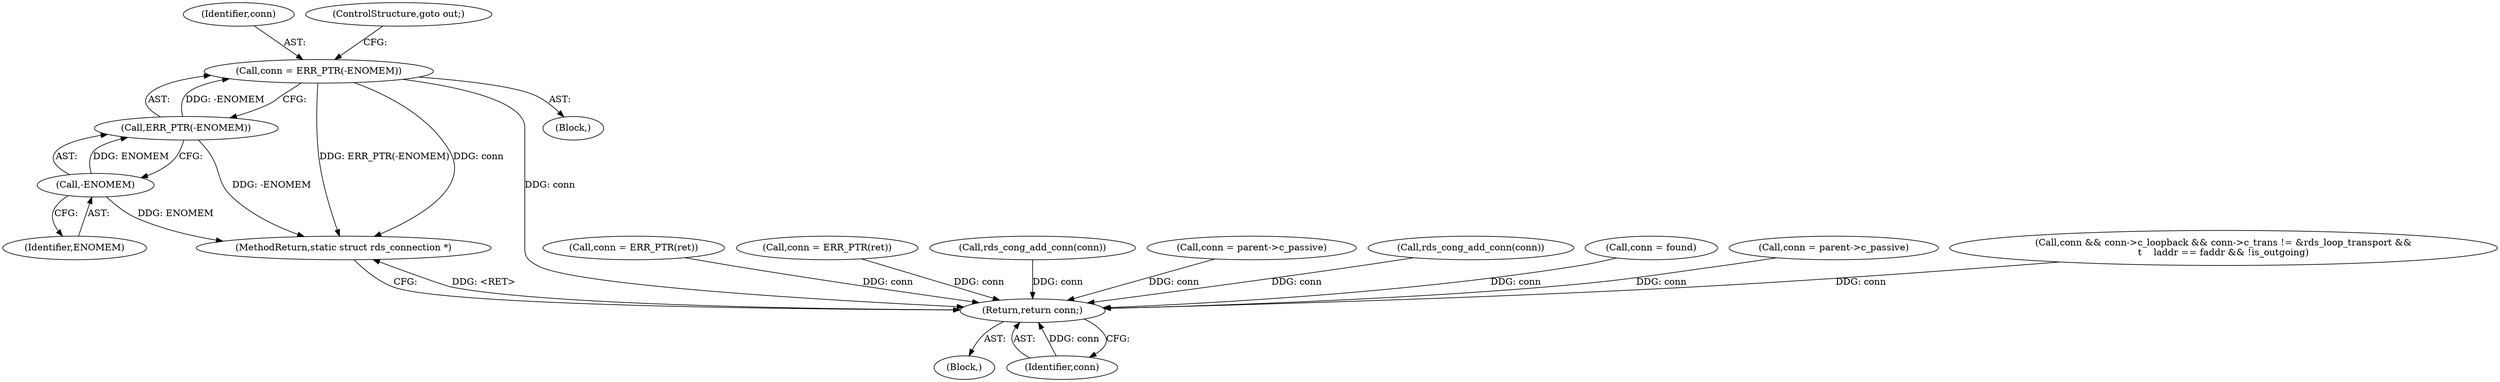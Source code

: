digraph "0_linux_8c7188b23474cca017b3ef354c4a58456f68303a@pointer" {
"1000179" [label="(Call,conn = ERR_PTR(-ENOMEM))"];
"1000181" [label="(Call,ERR_PTR(-ENOMEM))"];
"1000182" [label="(Call,-ENOMEM)"];
"1000443" [label="(Return,return conn;)"];
"1000238" [label="(Call,conn = ERR_PTR(ret))"];
"1000113" [label="(Block,)"];
"1000285" [label="(Call,conn = ERR_PTR(ret))"];
"1000178" [label="(Block,)"];
"1000180" [label="(Identifier,conn)"];
"1000434" [label="(Call,rds_cong_add_conn(conn))"];
"1000386" [label="(Call,conn = parent->c_passive)"];
"1000179" [label="(Call,conn = ERR_PTR(-ENOMEM))"];
"1000398" [label="(Call,rds_cong_add_conn(conn))"];
"1000183" [label="(Identifier,ENOMEM)"];
"1000181" [label="(Call,ERR_PTR(-ENOMEM))"];
"1000423" [label="(Call,conn = found)"];
"1000443" [label="(Return,return conn;)"];
"1000445" [label="(MethodReturn,static struct rds_connection *)"];
"1000444" [label="(Identifier,conn)"];
"1000184" [label="(ControlStructure,goto out;)"];
"1000161" [label="(Call,conn = parent->c_passive)"];
"1000182" [label="(Call,-ENOMEM)"];
"1000138" [label="(Call,conn && conn->c_loopback && conn->c_trans != &rds_loop_transport &&\n\t    laddr == faddr && !is_outgoing)"];
"1000179" -> "1000178"  [label="AST: "];
"1000179" -> "1000181"  [label="CFG: "];
"1000180" -> "1000179"  [label="AST: "];
"1000181" -> "1000179"  [label="AST: "];
"1000184" -> "1000179"  [label="CFG: "];
"1000179" -> "1000445"  [label="DDG: ERR_PTR(-ENOMEM)"];
"1000179" -> "1000445"  [label="DDG: conn"];
"1000181" -> "1000179"  [label="DDG: -ENOMEM"];
"1000179" -> "1000443"  [label="DDG: conn"];
"1000181" -> "1000182"  [label="CFG: "];
"1000182" -> "1000181"  [label="AST: "];
"1000181" -> "1000445"  [label="DDG: -ENOMEM"];
"1000182" -> "1000181"  [label="DDG: ENOMEM"];
"1000182" -> "1000183"  [label="CFG: "];
"1000183" -> "1000182"  [label="AST: "];
"1000182" -> "1000445"  [label="DDG: ENOMEM"];
"1000443" -> "1000113"  [label="AST: "];
"1000443" -> "1000444"  [label="CFG: "];
"1000444" -> "1000443"  [label="AST: "];
"1000445" -> "1000443"  [label="CFG: "];
"1000443" -> "1000445"  [label="DDG: <RET>"];
"1000444" -> "1000443"  [label="DDG: conn"];
"1000285" -> "1000443"  [label="DDG: conn"];
"1000238" -> "1000443"  [label="DDG: conn"];
"1000138" -> "1000443"  [label="DDG: conn"];
"1000434" -> "1000443"  [label="DDG: conn"];
"1000161" -> "1000443"  [label="DDG: conn"];
"1000398" -> "1000443"  [label="DDG: conn"];
"1000386" -> "1000443"  [label="DDG: conn"];
"1000423" -> "1000443"  [label="DDG: conn"];
}
